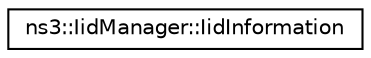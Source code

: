 digraph "Graphical Class Hierarchy"
{
 // LATEX_PDF_SIZE
  edge [fontname="Helvetica",fontsize="10",labelfontname="Helvetica",labelfontsize="10"];
  node [fontname="Helvetica",fontsize="10",shape=record];
  rankdir="LR";
  Node0 [label="ns3::IidManager::IidInformation",height=0.2,width=0.4,color="black", fillcolor="white", style="filled",URL="$structns3_1_1_iid_manager_1_1_iid_information.html",tooltip="The information record about a single type id."];
}
